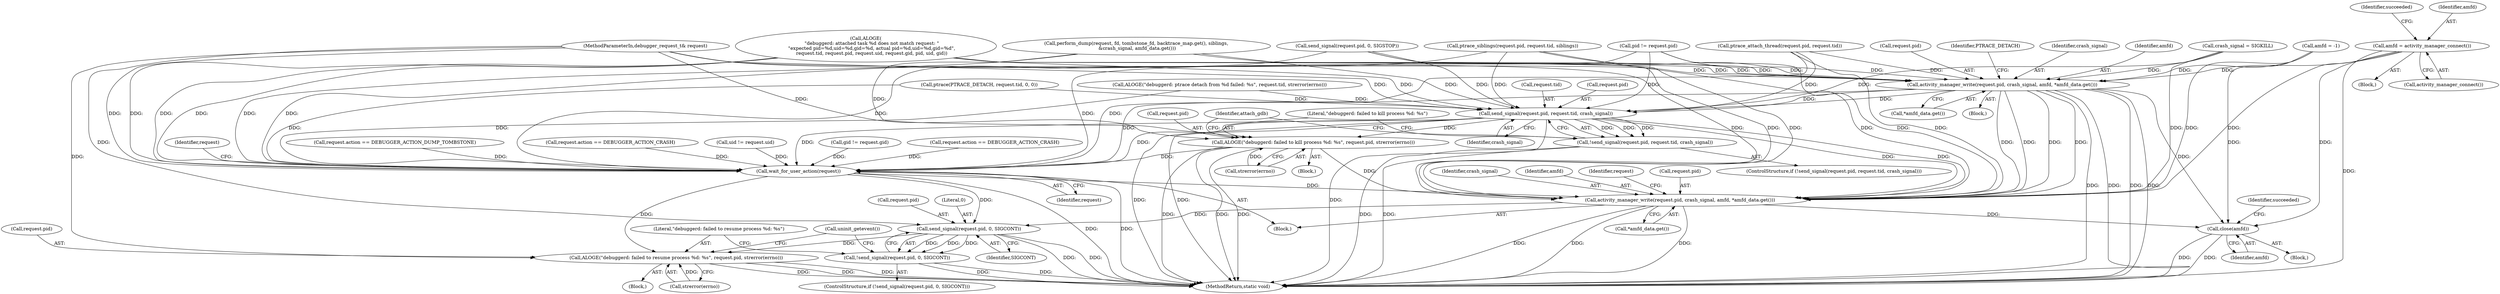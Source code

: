 digraph "0_Android_d7603583f90c2bc6074a4ee2886bd28082d7c65b_1@API" {
"1000283" [label="(Call,amfd = activity_manager_connect())"];
"1000354" [label="(Call,activity_manager_write(request.pid, crash_signal, amfd, *amfd_data.get()))"];
"1000399" [label="(Call,send_signal(request.pid, request.tid, crash_signal))"];
"1000398" [label="(Call,!send_signal(request.pid, request.tid, crash_signal))"];
"1000408" [label="(Call,ALOGE(\"debuggerd: failed to kill process %d: %s\", request.pid, strerror(errno)))"];
"1000418" [label="(Call,wait_for_user_action(request))"];
"1000420" [label="(Call,activity_manager_write(request.pid, crash_signal, amfd, *amfd_data.get()))"];
"1000430" [label="(Call,send_signal(request.pid, 0, SIGCONT))"];
"1000429" [label="(Call,!send_signal(request.pid, 0, SIGCONT))"];
"1000437" [label="(Call,ALOGE(\"debuggerd: failed to resume process %d: %s\", request.pid, strerror(errno)))"];
"1000445" [label="(Call,close(amfd))"];
"1000354" [label="(Call,activity_manager_write(request.pid, crash_signal, amfd, *amfd_data.get()))"];
"1000403" [label="(Call,request.tid)"];
"1000198" [label="(Call,pid != request.pid)"];
"1000430" [label="(Call,send_signal(request.pid, 0, SIGCONT))"];
"1000397" [label="(ControlStructure,if (!send_signal(request.pid, request.tid, crash_signal)))"];
"1000288" [label="(Identifier,succeeded)"];
"1000373" [label="(Call,ALOGE(\"debuggerd: ptrace detach from %d failed: %s\", request.tid, strerror(errno)))"];
"1000422" [label="(Identifier,request)"];
"1000215" [label="(Call,ALOGE(\n        \"debuggerd: attached task %d does not match request: \"\n        \"expected pid=%d,uid=%d,gid=%d, actual pid=%d,uid=%d,gid=%d\",\n        request.tid, request.pid, request.uid, request.gid, pid, uid, gid))"];
"1000424" [label="(Identifier,crash_signal)"];
"1000365" [label="(Identifier,PTRACE_DETACH)"];
"1000257" [label="(Call,ptrace_siblings(request.pid, request.tid, siblings))"];
"1000413" [label="(Call,strerror(errno))"];
"1000317" [label="(Call,request.action == DEBUGGER_ACTION_DUMP_TOMBSTONE)"];
"1000425" [label="(Identifier,amfd)"];
"1000360" [label="(Call,*amfd_data.get())"];
"1000406" [label="(Identifier,crash_signal)"];
"1000416" [label="(Identifier,attach_gdb)"];
"1000277" [label="(Call,request.action == DEBUGGER_ACTION_CRASH)"];
"1000204" [label="(Call,uid != request.uid)"];
"1000435" [label="(Identifier,SIGCONT)"];
"1000209" [label="(Call,gid != request.gid)"];
"1000107" [label="(Block,)"];
"1000437" [label="(Call,ALOGE(\"debuggerd: failed to resume process %d: %s\", request.pid, strerror(errno)))"];
"1000450" [label="(MethodReturn,static void)"];
"1000444" [label="(Call,uninit_getevent())"];
"1000418" [label="(Call,wait_for_user_action(request))"];
"1000445" [label="(Call,close(amfd))"];
"1000283" [label="(Call,amfd = activity_manager_connect())"];
"1000358" [label="(Identifier,crash_signal)"];
"1000299" [label="(Call,crash_signal = SIGKILL)"];
"1000407" [label="(Block,)"];
"1000364" [label="(Call,ptrace(PTRACE_DETACH, request.tid, 0, 0))"];
"1000439" [label="(Call,request.pid)"];
"1000304" [label="(Call,perform_dump(request, fd, tombstone_fd, backtrace_map.get(), siblings,\n &crash_signal, amfd_data.get()))"];
"1000391" [label="(Call,request.action == DEBUGGER_ACTION_CRASH)"];
"1000282" [label="(Block,)"];
"1000398" [label="(Call,!send_signal(request.pid, request.tid, crash_signal))"];
"1000417" [label="(Block,)"];
"1000410" [label="(Call,request.pid)"];
"1000419" [label="(Identifier,request)"];
"1000426" [label="(Call,*amfd_data.get())"];
"1000432" [label="(Identifier,request)"];
"1000429" [label="(Call,!send_signal(request.pid, 0, SIGCONT))"];
"1000359" [label="(Identifier,amfd)"];
"1000428" [label="(ControlStructure,if (!send_signal(request.pid, 0, SIGCONT)))"];
"1000399" [label="(Call,send_signal(request.pid, request.tid, crash_signal))"];
"1000284" [label="(Identifier,amfd)"];
"1000400" [label="(Call,request.pid)"];
"1000151" [label="(Call,ptrace_attach_thread(request.pid, request.tid))"];
"1000408" [label="(Call,ALOGE(\"debuggerd: failed to kill process %d: %s\", request.pid, strerror(errno)))"];
"1000355" [label="(Call,request.pid)"];
"1000442" [label="(Call,strerror(errno))"];
"1000431" [label="(Call,request.pid)"];
"1000438" [label="(Literal,\"debuggerd: failed to resume process %d: %s\")"];
"1000285" [label="(Call,activity_manager_connect())"];
"1000409" [label="(Literal,\"debuggerd: failed to kill process %d: %s\")"];
"1000436" [label="(Block,)"];
"1000353" [label="(Block,)"];
"1000336" [label="(Call,send_signal(request.pid, 0, SIGSTOP))"];
"1000106" [label="(MethodParameterIn,debugger_request_t& request)"];
"1000434" [label="(Literal,0)"];
"1000267" [label="(Call,amfd = -1)"];
"1000421" [label="(Call,request.pid)"];
"1000446" [label="(Identifier,amfd)"];
"1000449" [label="(Identifier,succeeded)"];
"1000420" [label="(Call,activity_manager_write(request.pid, crash_signal, amfd, *amfd_data.get()))"];
"1000283" -> "1000282"  [label="AST: "];
"1000283" -> "1000285"  [label="CFG: "];
"1000284" -> "1000283"  [label="AST: "];
"1000285" -> "1000283"  [label="AST: "];
"1000288" -> "1000283"  [label="CFG: "];
"1000283" -> "1000450"  [label="DDG: "];
"1000283" -> "1000354"  [label="DDG: "];
"1000283" -> "1000420"  [label="DDG: "];
"1000283" -> "1000445"  [label="DDG: "];
"1000354" -> "1000353"  [label="AST: "];
"1000354" -> "1000360"  [label="CFG: "];
"1000355" -> "1000354"  [label="AST: "];
"1000358" -> "1000354"  [label="AST: "];
"1000359" -> "1000354"  [label="AST: "];
"1000360" -> "1000354"  [label="AST: "];
"1000365" -> "1000354"  [label="CFG: "];
"1000354" -> "1000450"  [label="DDG: "];
"1000354" -> "1000450"  [label="DDG: "];
"1000354" -> "1000450"  [label="DDG: "];
"1000354" -> "1000450"  [label="DDG: "];
"1000198" -> "1000354"  [label="DDG: "];
"1000304" -> "1000354"  [label="DDG: "];
"1000151" -> "1000354"  [label="DDG: "];
"1000257" -> "1000354"  [label="DDG: "];
"1000215" -> "1000354"  [label="DDG: "];
"1000336" -> "1000354"  [label="DDG: "];
"1000106" -> "1000354"  [label="DDG: "];
"1000299" -> "1000354"  [label="DDG: "];
"1000267" -> "1000354"  [label="DDG: "];
"1000354" -> "1000399"  [label="DDG: "];
"1000354" -> "1000399"  [label="DDG: "];
"1000354" -> "1000418"  [label="DDG: "];
"1000354" -> "1000420"  [label="DDG: "];
"1000354" -> "1000420"  [label="DDG: "];
"1000354" -> "1000420"  [label="DDG: "];
"1000354" -> "1000420"  [label="DDG: "];
"1000354" -> "1000445"  [label="DDG: "];
"1000399" -> "1000398"  [label="AST: "];
"1000399" -> "1000406"  [label="CFG: "];
"1000400" -> "1000399"  [label="AST: "];
"1000403" -> "1000399"  [label="AST: "];
"1000406" -> "1000399"  [label="AST: "];
"1000398" -> "1000399"  [label="CFG: "];
"1000399" -> "1000450"  [label="DDG: "];
"1000399" -> "1000450"  [label="DDG: "];
"1000399" -> "1000450"  [label="DDG: "];
"1000399" -> "1000398"  [label="DDG: "];
"1000399" -> "1000398"  [label="DDG: "];
"1000399" -> "1000398"  [label="DDG: "];
"1000198" -> "1000399"  [label="DDG: "];
"1000304" -> "1000399"  [label="DDG: "];
"1000151" -> "1000399"  [label="DDG: "];
"1000257" -> "1000399"  [label="DDG: "];
"1000215" -> "1000399"  [label="DDG: "];
"1000336" -> "1000399"  [label="DDG: "];
"1000106" -> "1000399"  [label="DDG: "];
"1000373" -> "1000399"  [label="DDG: "];
"1000364" -> "1000399"  [label="DDG: "];
"1000299" -> "1000399"  [label="DDG: "];
"1000399" -> "1000408"  [label="DDG: "];
"1000399" -> "1000418"  [label="DDG: "];
"1000399" -> "1000418"  [label="DDG: "];
"1000399" -> "1000420"  [label="DDG: "];
"1000399" -> "1000420"  [label="DDG: "];
"1000398" -> "1000397"  [label="AST: "];
"1000409" -> "1000398"  [label="CFG: "];
"1000416" -> "1000398"  [label="CFG: "];
"1000398" -> "1000450"  [label="DDG: "];
"1000398" -> "1000450"  [label="DDG: "];
"1000408" -> "1000407"  [label="AST: "];
"1000408" -> "1000413"  [label="CFG: "];
"1000409" -> "1000408"  [label="AST: "];
"1000410" -> "1000408"  [label="AST: "];
"1000413" -> "1000408"  [label="AST: "];
"1000416" -> "1000408"  [label="CFG: "];
"1000408" -> "1000450"  [label="DDG: "];
"1000408" -> "1000450"  [label="DDG: "];
"1000408" -> "1000450"  [label="DDG: "];
"1000304" -> "1000408"  [label="DDG: "];
"1000106" -> "1000408"  [label="DDG: "];
"1000413" -> "1000408"  [label="DDG: "];
"1000408" -> "1000418"  [label="DDG: "];
"1000408" -> "1000420"  [label="DDG: "];
"1000418" -> "1000417"  [label="AST: "];
"1000418" -> "1000419"  [label="CFG: "];
"1000419" -> "1000418"  [label="AST: "];
"1000422" -> "1000418"  [label="CFG: "];
"1000418" -> "1000450"  [label="DDG: "];
"1000418" -> "1000450"  [label="DDG: "];
"1000373" -> "1000418"  [label="DDG: "];
"1000215" -> "1000418"  [label="DDG: "];
"1000215" -> "1000418"  [label="DDG: "];
"1000215" -> "1000418"  [label="DDG: "];
"1000317" -> "1000418"  [label="DDG: "];
"1000198" -> "1000418"  [label="DDG: "];
"1000391" -> "1000418"  [label="DDG: "];
"1000151" -> "1000418"  [label="DDG: "];
"1000257" -> "1000418"  [label="DDG: "];
"1000277" -> "1000418"  [label="DDG: "];
"1000209" -> "1000418"  [label="DDG: "];
"1000304" -> "1000418"  [label="DDG: "];
"1000204" -> "1000418"  [label="DDG: "];
"1000364" -> "1000418"  [label="DDG: "];
"1000336" -> "1000418"  [label="DDG: "];
"1000106" -> "1000418"  [label="DDG: "];
"1000418" -> "1000420"  [label="DDG: "];
"1000418" -> "1000430"  [label="DDG: "];
"1000418" -> "1000437"  [label="DDG: "];
"1000420" -> "1000417"  [label="AST: "];
"1000420" -> "1000426"  [label="CFG: "];
"1000421" -> "1000420"  [label="AST: "];
"1000424" -> "1000420"  [label="AST: "];
"1000425" -> "1000420"  [label="AST: "];
"1000426" -> "1000420"  [label="AST: "];
"1000432" -> "1000420"  [label="CFG: "];
"1000420" -> "1000450"  [label="DDG: "];
"1000420" -> "1000450"  [label="DDG: "];
"1000420" -> "1000450"  [label="DDG: "];
"1000198" -> "1000420"  [label="DDG: "];
"1000151" -> "1000420"  [label="DDG: "];
"1000257" -> "1000420"  [label="DDG: "];
"1000215" -> "1000420"  [label="DDG: "];
"1000336" -> "1000420"  [label="DDG: "];
"1000106" -> "1000420"  [label="DDG: "];
"1000299" -> "1000420"  [label="DDG: "];
"1000267" -> "1000420"  [label="DDG: "];
"1000420" -> "1000430"  [label="DDG: "];
"1000420" -> "1000445"  [label="DDG: "];
"1000430" -> "1000429"  [label="AST: "];
"1000430" -> "1000435"  [label="CFG: "];
"1000431" -> "1000430"  [label="AST: "];
"1000434" -> "1000430"  [label="AST: "];
"1000435" -> "1000430"  [label="AST: "];
"1000429" -> "1000430"  [label="CFG: "];
"1000430" -> "1000450"  [label="DDG: "];
"1000430" -> "1000450"  [label="DDG: "];
"1000430" -> "1000429"  [label="DDG: "];
"1000430" -> "1000429"  [label="DDG: "];
"1000430" -> "1000429"  [label="DDG: "];
"1000106" -> "1000430"  [label="DDG: "];
"1000430" -> "1000437"  [label="DDG: "];
"1000429" -> "1000428"  [label="AST: "];
"1000438" -> "1000429"  [label="CFG: "];
"1000444" -> "1000429"  [label="CFG: "];
"1000429" -> "1000450"  [label="DDG: "];
"1000429" -> "1000450"  [label="DDG: "];
"1000437" -> "1000436"  [label="AST: "];
"1000437" -> "1000442"  [label="CFG: "];
"1000438" -> "1000437"  [label="AST: "];
"1000439" -> "1000437"  [label="AST: "];
"1000442" -> "1000437"  [label="AST: "];
"1000444" -> "1000437"  [label="CFG: "];
"1000437" -> "1000450"  [label="DDG: "];
"1000437" -> "1000450"  [label="DDG: "];
"1000437" -> "1000450"  [label="DDG: "];
"1000106" -> "1000437"  [label="DDG: "];
"1000442" -> "1000437"  [label="DDG: "];
"1000445" -> "1000107"  [label="AST: "];
"1000445" -> "1000446"  [label="CFG: "];
"1000446" -> "1000445"  [label="AST: "];
"1000449" -> "1000445"  [label="CFG: "];
"1000445" -> "1000450"  [label="DDG: "];
"1000445" -> "1000450"  [label="DDG: "];
"1000267" -> "1000445"  [label="DDG: "];
}
